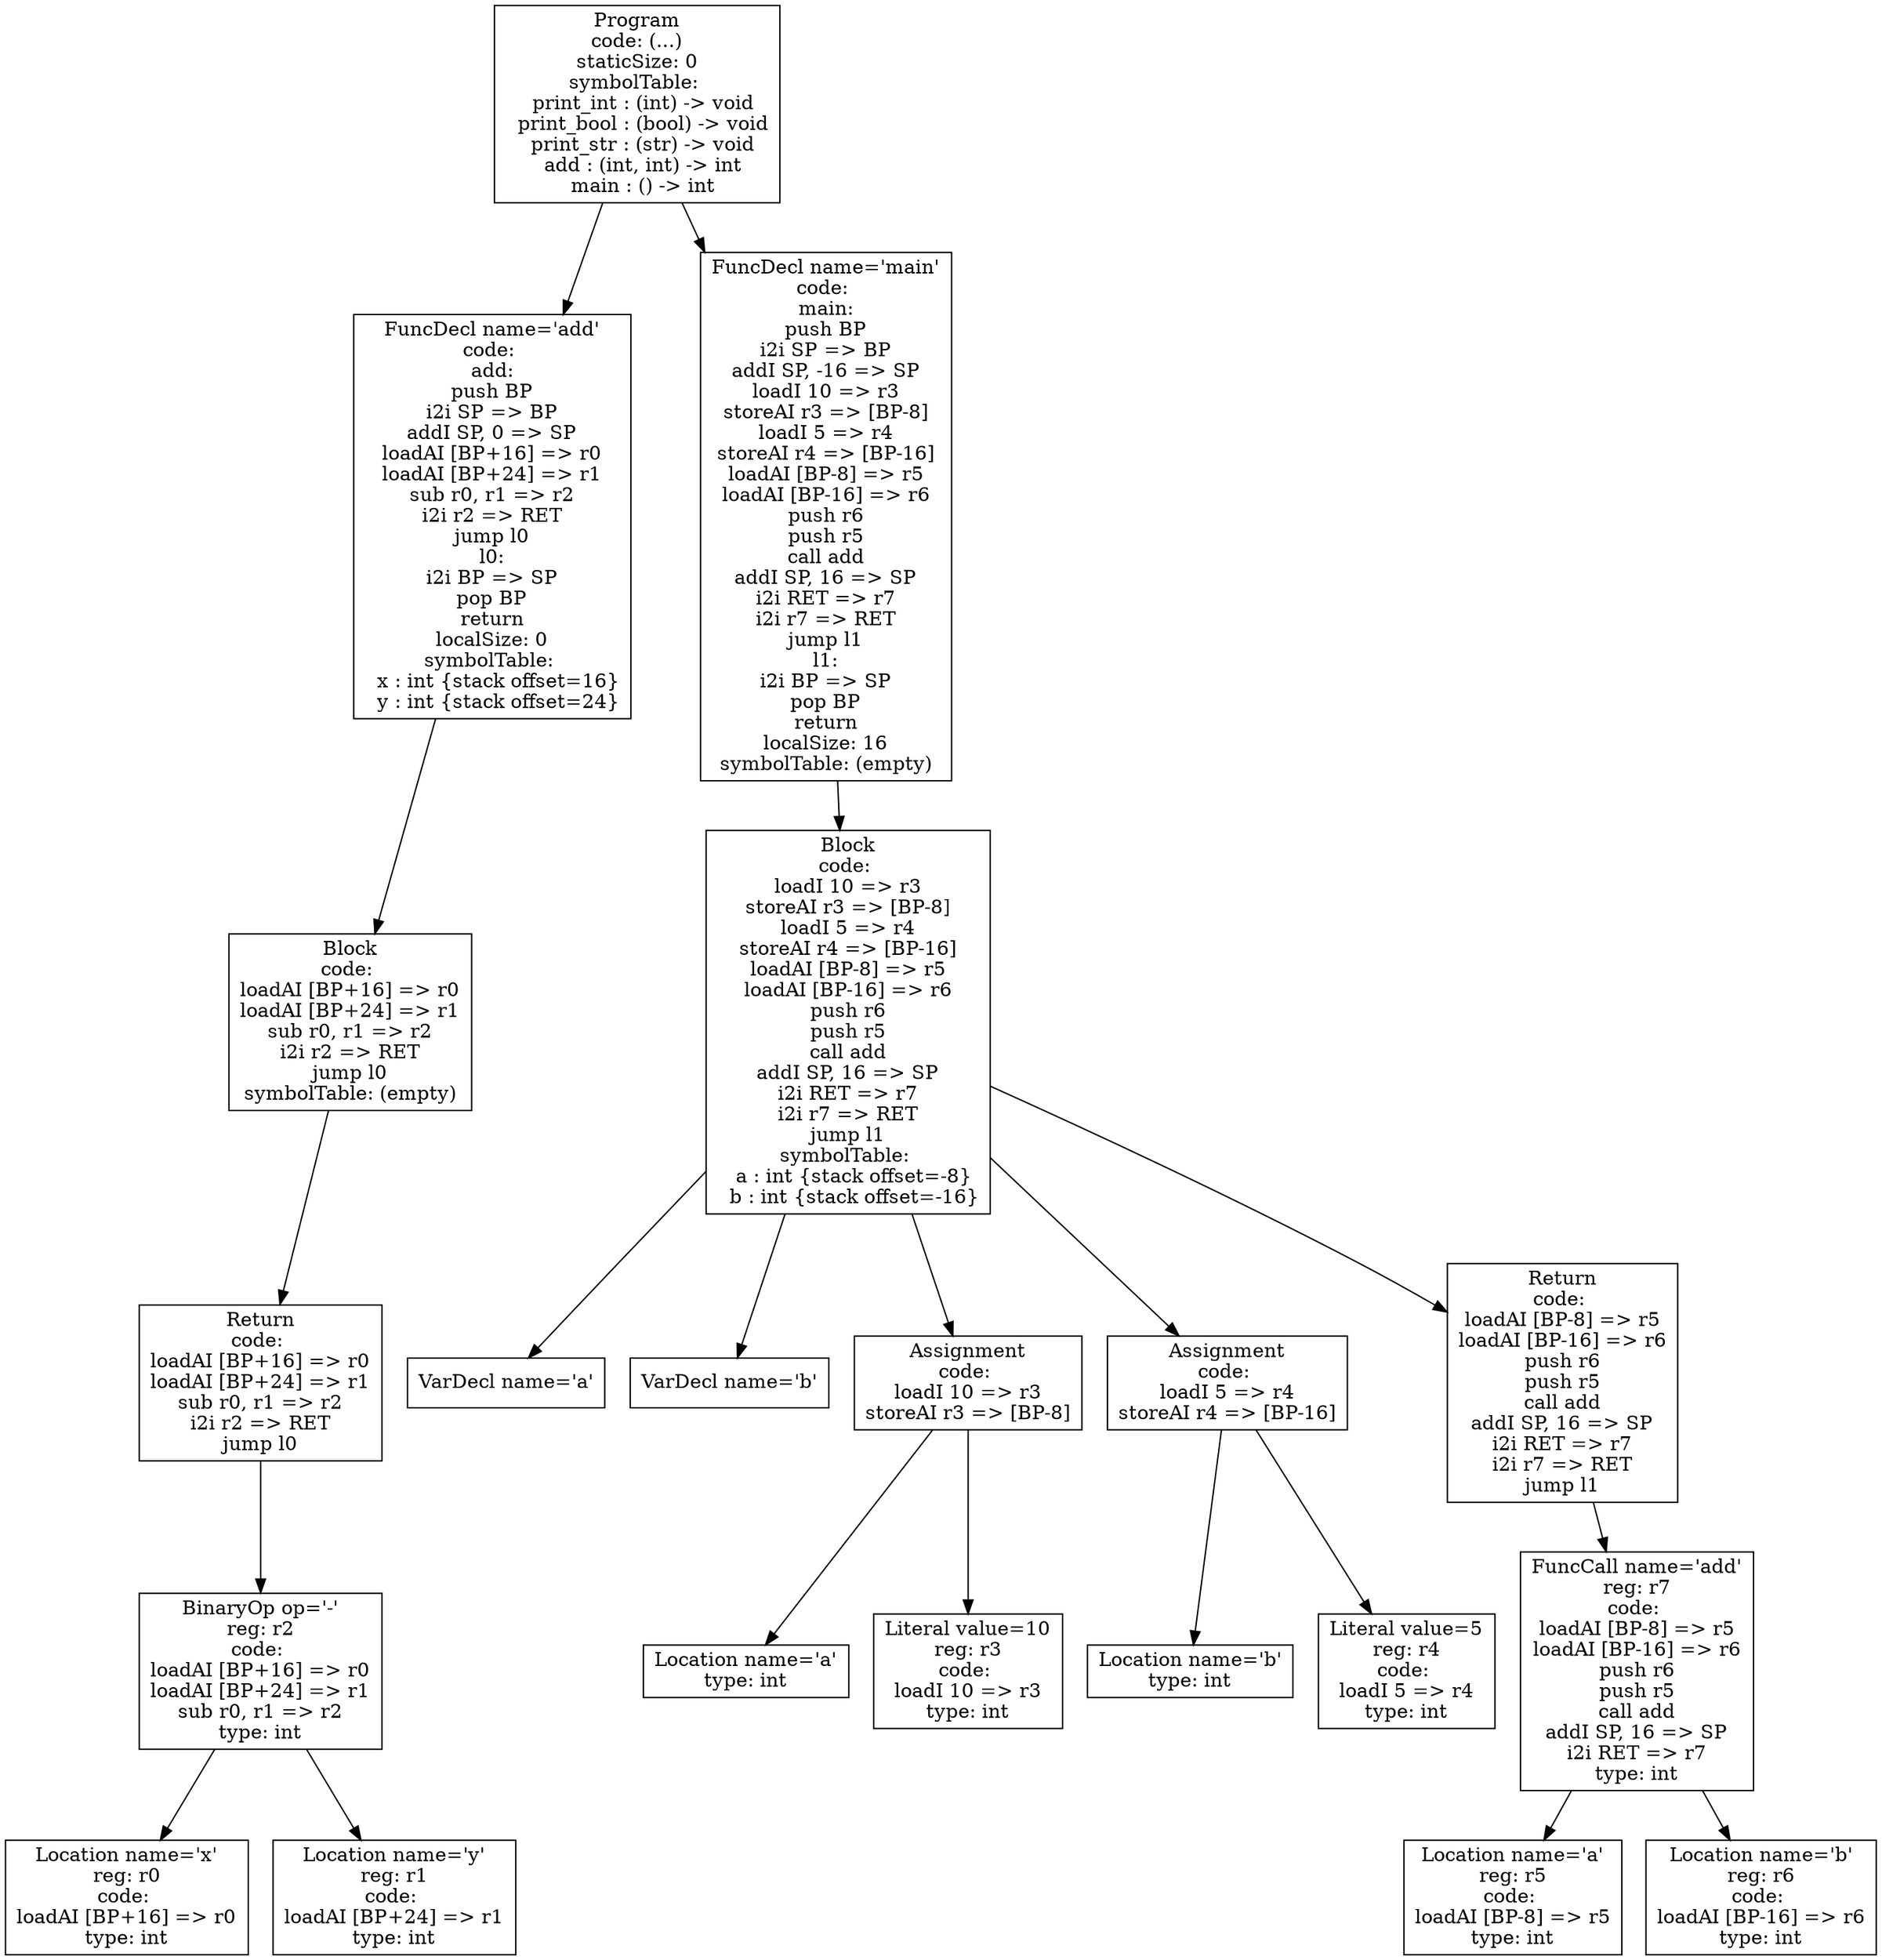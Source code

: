 digraph AST {
5 [shape=box, label="Location name='x'\nreg: r0\ncode: \nloadAI [BP+16] => r0\ntype: int"];
6 [shape=box, label="Location name='y'\nreg: r1\ncode: \nloadAI [BP+24] => r1\ntype: int"];
4 [shape=box, label="BinaryOp op='-'\nreg: r2\ncode: \nloadAI [BP+16] => r0\nloadAI [BP+24] => r1\nsub r0, r1 => r2\ntype: int"];
4 -> 5;
4 -> 6;
3 [shape=box, label="Return\ncode: \nloadAI [BP+16] => r0\nloadAI [BP+24] => r1\nsub r0, r1 => r2\ni2i r2 => RET\njump l0"];
3 -> 4;
2 [shape=box, label="Block\ncode: \nloadAI [BP+16] => r0\nloadAI [BP+24] => r1\nsub r0, r1 => r2\ni2i r2 => RET\njump l0\nsymbolTable: (empty)"];
2 -> 3;
1 [shape=box, label="FuncDecl name='add'\ncode: \nadd:\npush BP\ni2i SP => BP\naddI SP, 0 => SP\nloadAI [BP+16] => r0\nloadAI [BP+24] => r1\nsub r0, r1 => r2\ni2i r2 => RET\njump l0\nl0:\ni2i BP => SP\npop BP\nreturn\nlocalSize: 0\nsymbolTable: \n  x : int {stack offset=16}\n  y : int {stack offset=24}"];
1 -> 2;
9 [shape=box, label="VarDecl name='a'"];
10 [shape=box, label="VarDecl name='b'"];
12 [shape=box, label="Location name='a'\ntype: int"];
13 [shape=box, label="Literal value=10\nreg: r3\ncode: \nloadI 10 => r3\ntype: int"];
11 [shape=box, label="Assignment\ncode: \nloadI 10 => r3\nstoreAI r3 => [BP-8]"];
11 -> 12;
11 -> 13;
15 [shape=box, label="Location name='b'\ntype: int"];
16 [shape=box, label="Literal value=5\nreg: r4\ncode: \nloadI 5 => r4\ntype: int"];
14 [shape=box, label="Assignment\ncode: \nloadI 5 => r4\nstoreAI r4 => [BP-16]"];
14 -> 15;
14 -> 16;
19 [shape=box, label="Location name='a'\nreg: r5\ncode: \nloadAI [BP-8] => r5\ntype: int"];
20 [shape=box, label="Location name='b'\nreg: r6\ncode: \nloadAI [BP-16] => r6\ntype: int"];
18 [shape=box, label="FuncCall name='add'\nreg: r7\ncode: \nloadAI [BP-8] => r5\nloadAI [BP-16] => r6\npush r6\npush r5\ncall add\naddI SP, 16 => SP\ni2i RET => r7\ntype: int"];
18 -> 19;
18 -> 20;
17 [shape=box, label="Return\ncode: \nloadAI [BP-8] => r5\nloadAI [BP-16] => r6\npush r6\npush r5\ncall add\naddI SP, 16 => SP\ni2i RET => r7\ni2i r7 => RET\njump l1"];
17 -> 18;
8 [shape=box, label="Block\ncode: \nloadI 10 => r3\nstoreAI r3 => [BP-8]\nloadI 5 => r4\nstoreAI r4 => [BP-16]\nloadAI [BP-8] => r5\nloadAI [BP-16] => r6\npush r6\npush r5\ncall add\naddI SP, 16 => SP\ni2i RET => r7\ni2i r7 => RET\njump l1\nsymbolTable: \n  a : int {stack offset=-8}\n  b : int {stack offset=-16}"];
8 -> 9;
8 -> 10;
8 -> 11;
8 -> 14;
8 -> 17;
7 [shape=box, label="FuncDecl name='main'\ncode: \nmain:\npush BP\ni2i SP => BP\naddI SP, -16 => SP\nloadI 10 => r3\nstoreAI r3 => [BP-8]\nloadI 5 => r4\nstoreAI r4 => [BP-16]\nloadAI [BP-8] => r5\nloadAI [BP-16] => r6\npush r6\npush r5\ncall add\naddI SP, 16 => SP\ni2i RET => r7\ni2i r7 => RET\njump l1\nl1:\ni2i BP => SP\npop BP\nreturn\nlocalSize: 16\nsymbolTable: (empty)"];
7 -> 8;
0 [shape=box, label="Program\ncode: (...)\nstaticSize: 0\nsymbolTable: \n  print_int : (int) -> void\n  print_bool : (bool) -> void\n  print_str : (str) -> void\n  add : (int, int) -> int\n  main : () -> int"];
0 -> 1;
0 -> 7;
}
